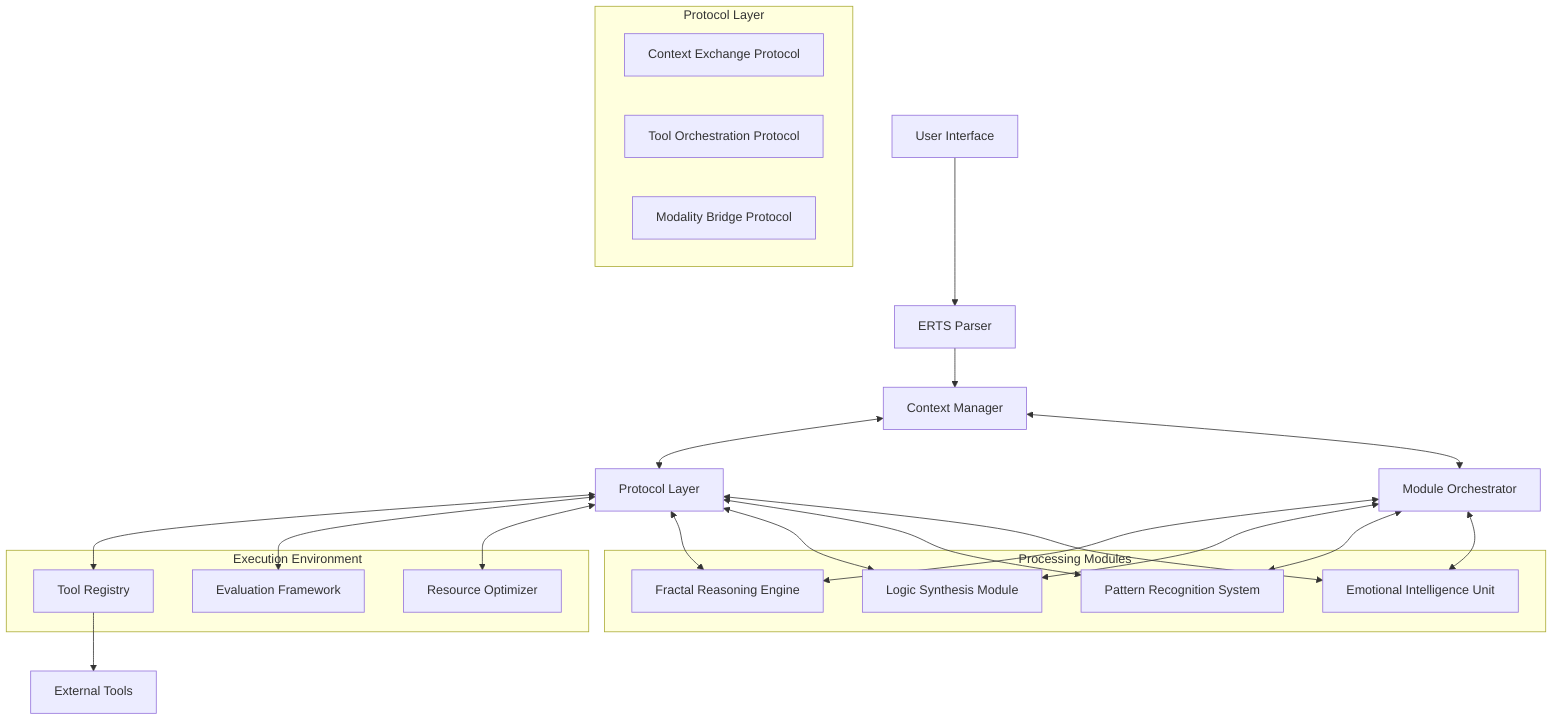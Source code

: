 graph TB
    UI[User Interface] --> ERTS[ERTS Parser]
    ERTS --> CM[Context Manager]
    CM <--> PL[Protocol Layer]
    CM <--> MO[Module Orchestrator]
    
    subgraph "Protocol Layer"
        CEP[Context Exchange Protocol]
        TOP[Tool Orchestration Protocol]
        MBP[Modality Bridge Protocol]
    end
    
    subgraph "Processing Modules"
        FRE[Fractal Reasoning Engine]
        LSM[Logic Synthesis Module]
        PRS[Pattern Recognition System]
        EIU[Emotional Intelligence Unit]
    end
    
    subgraph "Execution Environment"
        TR[Tool Registry]
        EF[Evaluation Framework]
        RO[Resource Optimizer]
    end
    
    MO <--> FRE
    MO <--> LSM
    MO <--> PRS
    MO <--> EIU
    
    PL <--> TR
    PL <--> EF
    PL <--> RO
    
    PL <--> FRE
    PL <--> LSM
    PL <--> PRS
    PL <--> EIU
    
    TR --> Tools[External Tools]